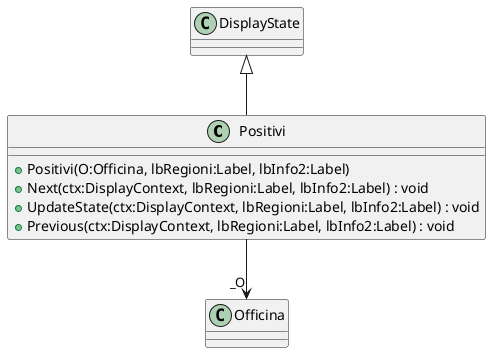 @startuml
class Positivi {
    + Positivi(O:Officina, lbRegioni:Label, lbInfo2:Label)
    + Next(ctx:DisplayContext, lbRegioni:Label, lbInfo2:Label) : void
    + UpdateState(ctx:DisplayContext, lbRegioni:Label, lbInfo2:Label) : void
    + Previous(ctx:DisplayContext, lbRegioni:Label, lbInfo2:Label) : void
}
DisplayState <|-- Positivi
Positivi --> "_O" Officina
@enduml
